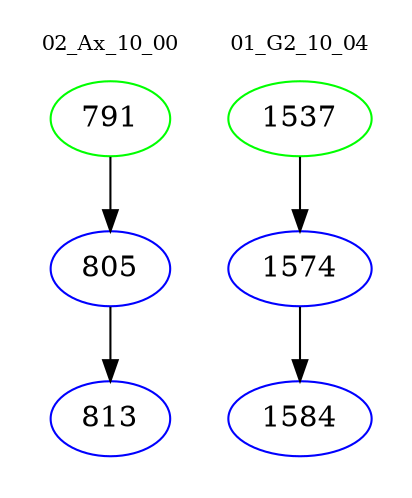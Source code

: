 digraph{
subgraph cluster_0 {
color = white
label = "02_Ax_10_00";
fontsize=10;
T0_791 [label="791", color="green"]
T0_791 -> T0_805 [color="black"]
T0_805 [label="805", color="blue"]
T0_805 -> T0_813 [color="black"]
T0_813 [label="813", color="blue"]
}
subgraph cluster_1 {
color = white
label = "01_G2_10_04";
fontsize=10;
T1_1537 [label="1537", color="green"]
T1_1537 -> T1_1574 [color="black"]
T1_1574 [label="1574", color="blue"]
T1_1574 -> T1_1584 [color="black"]
T1_1584 [label="1584", color="blue"]
}
}
